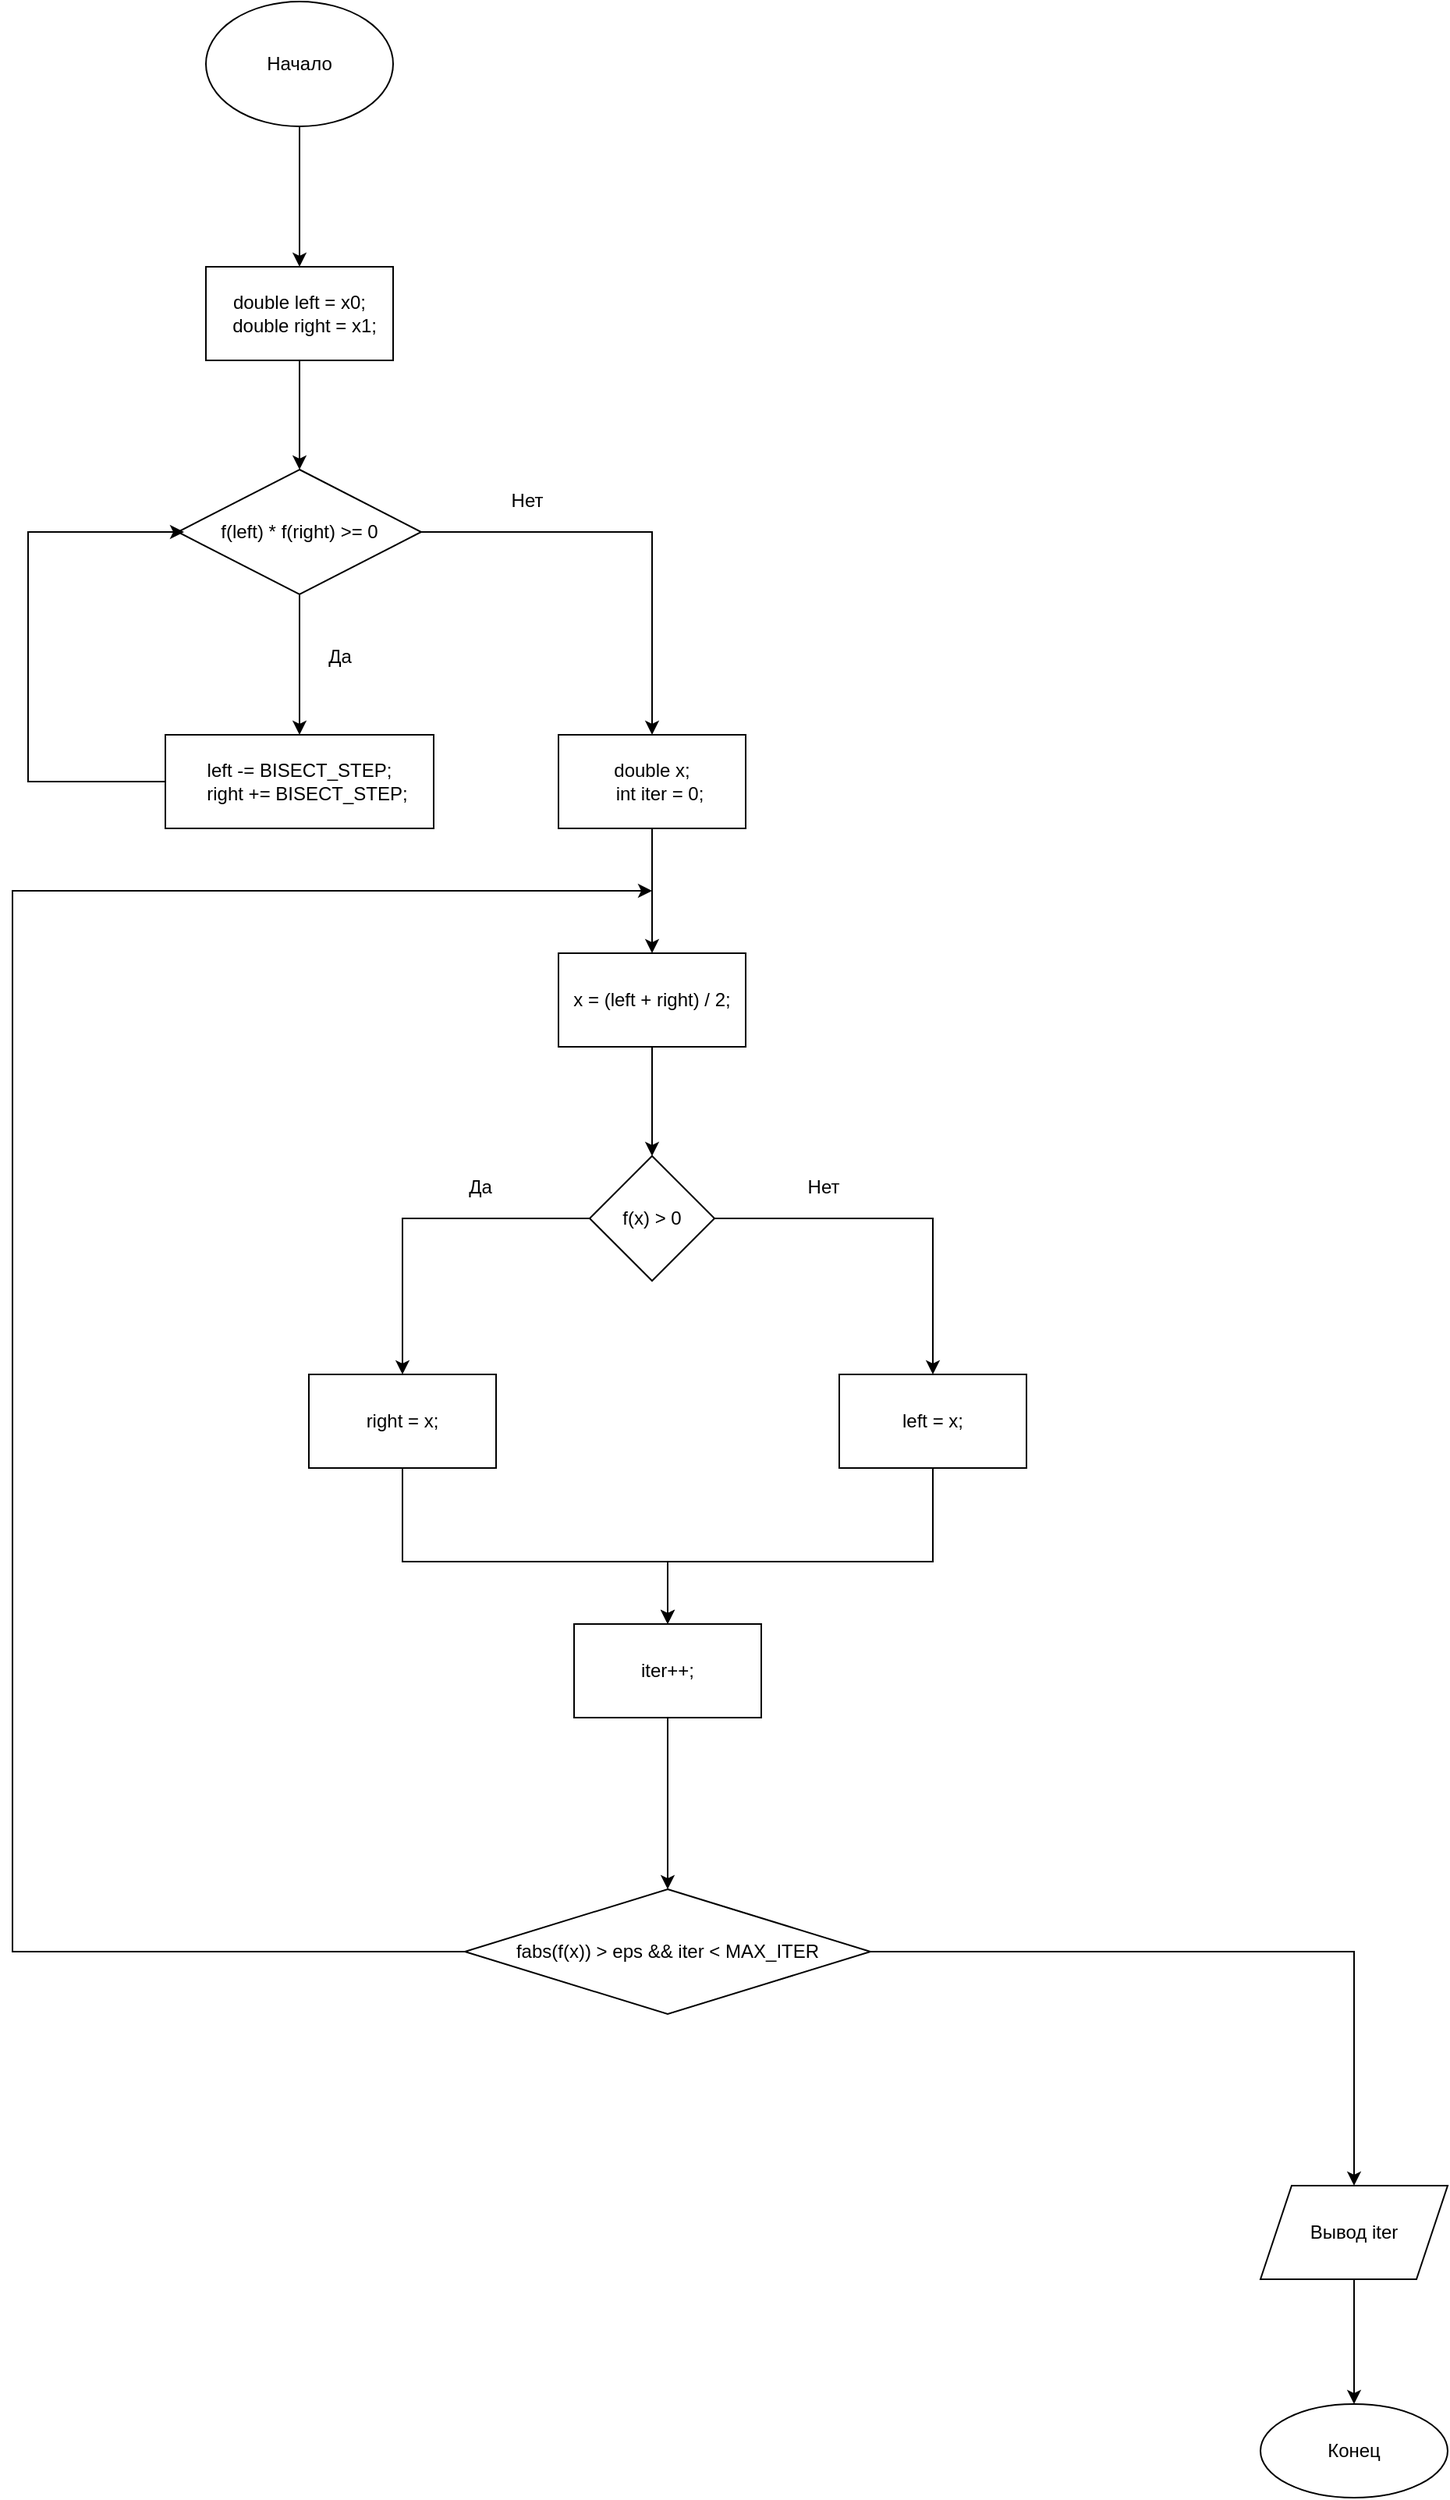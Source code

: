 <mxfile version="15.2.7" type="device"><diagram id="R06KvGwm7pS_d80JNqe-" name="Страница 1"><mxGraphModel dx="1483" dy="867" grid="1" gridSize="10" guides="1" tooltips="1" connect="1" arrows="1" fold="1" page="1" pageScale="1" pageWidth="827" pageHeight="1169" math="0" shadow="0"><root><mxCell id="0"/><mxCell id="1" parent="0"/><mxCell id="ToPD-wx8VxZhuT3Wztpw-38" style="edgeStyle=orthogonalEdgeStyle;rounded=0;orthogonalLoop=1;jettySize=auto;html=1;entryX=0.5;entryY=0;entryDx=0;entryDy=0;" edge="1" parent="1" source="ToPD-wx8VxZhuT3Wztpw-1" target="ToPD-wx8VxZhuT3Wztpw-2"><mxGeometry relative="1" as="geometry"/></mxCell><mxCell id="ToPD-wx8VxZhuT3Wztpw-1" value="Начало" style="ellipse;whiteSpace=wrap;html=1;" vertex="1" parent="1"><mxGeometry x="354" y="40" width="120" height="80" as="geometry"/></mxCell><mxCell id="ToPD-wx8VxZhuT3Wztpw-5" value="" style="edgeStyle=orthogonalEdgeStyle;rounded=0;orthogonalLoop=1;jettySize=auto;html=1;" edge="1" parent="1" source="ToPD-wx8VxZhuT3Wztpw-2" target="ToPD-wx8VxZhuT3Wztpw-4"><mxGeometry relative="1" as="geometry"/></mxCell><mxCell id="ToPD-wx8VxZhuT3Wztpw-2" value="double left = x0;&lt;br&gt;&amp;nbsp; double right = x1;" style="whiteSpace=wrap;html=1;" vertex="1" parent="1"><mxGeometry x="354" y="210" width="120" height="60" as="geometry"/></mxCell><mxCell id="ToPD-wx8VxZhuT3Wztpw-9" value="" style="edgeStyle=orthogonalEdgeStyle;rounded=0;orthogonalLoop=1;jettySize=auto;html=1;" edge="1" parent="1" source="ToPD-wx8VxZhuT3Wztpw-4" target="ToPD-wx8VxZhuT3Wztpw-8"><mxGeometry relative="1" as="geometry"/></mxCell><mxCell id="ToPD-wx8VxZhuT3Wztpw-11" style="edgeStyle=orthogonalEdgeStyle;rounded=0;orthogonalLoop=1;jettySize=auto;html=1;entryX=0.5;entryY=0;entryDx=0;entryDy=0;" edge="1" parent="1" source="ToPD-wx8VxZhuT3Wztpw-4" target="ToPD-wx8VxZhuT3Wztpw-14"><mxGeometry relative="1" as="geometry"><mxPoint x="640" y="500" as="targetPoint"/></mxGeometry></mxCell><mxCell id="ToPD-wx8VxZhuT3Wztpw-4" value="f(left) * f(right) &gt;= 0" style="rhombus;whiteSpace=wrap;html=1;" vertex="1" parent="1"><mxGeometry x="336" y="340" width="156" height="80" as="geometry"/></mxCell><mxCell id="ToPD-wx8VxZhuT3Wztpw-10" style="edgeStyle=orthogonalEdgeStyle;rounded=0;orthogonalLoop=1;jettySize=auto;html=1;" edge="1" parent="1" source="ToPD-wx8VxZhuT3Wztpw-8"><mxGeometry relative="1" as="geometry"><mxPoint x="340" y="380" as="targetPoint"/><Array as="points"><mxPoint x="240" y="540"/><mxPoint x="240" y="380"/></Array></mxGeometry></mxCell><mxCell id="ToPD-wx8VxZhuT3Wztpw-8" value="left -= BISECT_STEP;&lt;br&gt;&amp;nbsp; &amp;nbsp;right += BISECT_STEP;" style="whiteSpace=wrap;html=1;" vertex="1" parent="1"><mxGeometry x="328" y="510" width="172" height="60" as="geometry"/></mxCell><mxCell id="ToPD-wx8VxZhuT3Wztpw-12" value="Да" style="text;html=1;strokeColor=none;fillColor=none;align=center;verticalAlign=middle;whiteSpace=wrap;rounded=0;" vertex="1" parent="1"><mxGeometry x="420" y="450" width="40" height="20" as="geometry"/></mxCell><mxCell id="ToPD-wx8VxZhuT3Wztpw-13" value="Нет" style="text;html=1;strokeColor=none;fillColor=none;align=center;verticalAlign=middle;whiteSpace=wrap;rounded=0;" vertex="1" parent="1"><mxGeometry x="540" y="350" width="40" height="20" as="geometry"/></mxCell><mxCell id="ToPD-wx8VxZhuT3Wztpw-18" value="" style="edgeStyle=orthogonalEdgeStyle;rounded=0;orthogonalLoop=1;jettySize=auto;html=1;" edge="1" parent="1" source="ToPD-wx8VxZhuT3Wztpw-14" target="ToPD-wx8VxZhuT3Wztpw-17"><mxGeometry relative="1" as="geometry"/></mxCell><mxCell id="ToPD-wx8VxZhuT3Wztpw-14" value="double x;&lt;br&gt;&amp;nbsp; &amp;nbsp;int iter = 0;" style="rounded=0;whiteSpace=wrap;html=1;" vertex="1" parent="1"><mxGeometry x="580" y="510" width="120" height="60" as="geometry"/></mxCell><mxCell id="ToPD-wx8VxZhuT3Wztpw-20" value="" style="edgeStyle=orthogonalEdgeStyle;rounded=0;orthogonalLoop=1;jettySize=auto;html=1;" edge="1" parent="1" source="ToPD-wx8VxZhuT3Wztpw-17" target="ToPD-wx8VxZhuT3Wztpw-19"><mxGeometry relative="1" as="geometry"/></mxCell><mxCell id="ToPD-wx8VxZhuT3Wztpw-17" value="x = (left + right) / 2;" style="whiteSpace=wrap;html=1;rounded=0;" vertex="1" parent="1"><mxGeometry x="580" y="650" width="120" height="60" as="geometry"/></mxCell><mxCell id="ToPD-wx8VxZhuT3Wztpw-22" value="" style="edgeStyle=orthogonalEdgeStyle;rounded=0;orthogonalLoop=1;jettySize=auto;html=1;" edge="1" parent="1" source="ToPD-wx8VxZhuT3Wztpw-19" target="ToPD-wx8VxZhuT3Wztpw-21"><mxGeometry relative="1" as="geometry"/></mxCell><mxCell id="ToPD-wx8VxZhuT3Wztpw-24" value="" style="edgeStyle=orthogonalEdgeStyle;rounded=0;orthogonalLoop=1;jettySize=auto;html=1;" edge="1" parent="1" source="ToPD-wx8VxZhuT3Wztpw-19" target="ToPD-wx8VxZhuT3Wztpw-23"><mxGeometry relative="1" as="geometry"><Array as="points"><mxPoint x="820" y="820"/></Array></mxGeometry></mxCell><mxCell id="ToPD-wx8VxZhuT3Wztpw-19" value="f(x) &gt; 0" style="rhombus;whiteSpace=wrap;html=1;rounded=0;" vertex="1" parent="1"><mxGeometry x="600" y="780" width="80" height="80" as="geometry"/></mxCell><mxCell id="ToPD-wx8VxZhuT3Wztpw-28" style="edgeStyle=orthogonalEdgeStyle;rounded=0;orthogonalLoop=1;jettySize=auto;html=1;" edge="1" parent="1" source="ToPD-wx8VxZhuT3Wztpw-21"><mxGeometry relative="1" as="geometry"><mxPoint x="650" y="1080" as="targetPoint"/><Array as="points"><mxPoint x="480" y="1040"/><mxPoint x="650" y="1040"/></Array></mxGeometry></mxCell><mxCell id="ToPD-wx8VxZhuT3Wztpw-21" value="right = x;" style="whiteSpace=wrap;html=1;rounded=0;" vertex="1" parent="1"><mxGeometry x="420" y="920" width="120" height="60" as="geometry"/></mxCell><mxCell id="ToPD-wx8VxZhuT3Wztpw-30" style="edgeStyle=orthogonalEdgeStyle;rounded=0;orthogonalLoop=1;jettySize=auto;html=1;entryX=0.5;entryY=0;entryDx=0;entryDy=0;" edge="1" parent="1" source="ToPD-wx8VxZhuT3Wztpw-23" target="ToPD-wx8VxZhuT3Wztpw-29"><mxGeometry relative="1" as="geometry"><mxPoint x="650" y="1020" as="targetPoint"/><Array as="points"><mxPoint x="820" y="1040"/><mxPoint x="650" y="1040"/></Array></mxGeometry></mxCell><mxCell id="ToPD-wx8VxZhuT3Wztpw-23" value="left = x;" style="whiteSpace=wrap;html=1;rounded=0;" vertex="1" parent="1"><mxGeometry x="760" y="920" width="120" height="60" as="geometry"/></mxCell><mxCell id="ToPD-wx8VxZhuT3Wztpw-25" value="Да" style="text;html=1;strokeColor=none;fillColor=none;align=center;verticalAlign=middle;whiteSpace=wrap;rounded=0;" vertex="1" parent="1"><mxGeometry x="510" y="790" width="40" height="20" as="geometry"/></mxCell><mxCell id="ToPD-wx8VxZhuT3Wztpw-27" value="Нет" style="text;html=1;strokeColor=none;fillColor=none;align=center;verticalAlign=middle;whiteSpace=wrap;rounded=0;" vertex="1" parent="1"><mxGeometry x="730" y="790" width="40" height="20" as="geometry"/></mxCell><mxCell id="ToPD-wx8VxZhuT3Wztpw-32" value="" style="edgeStyle=orthogonalEdgeStyle;rounded=0;orthogonalLoop=1;jettySize=auto;html=1;" edge="1" parent="1" source="ToPD-wx8VxZhuT3Wztpw-29" target="ToPD-wx8VxZhuT3Wztpw-31"><mxGeometry relative="1" as="geometry"/></mxCell><mxCell id="ToPD-wx8VxZhuT3Wztpw-29" value="iter++;" style="rounded=0;whiteSpace=wrap;html=1;" vertex="1" parent="1"><mxGeometry x="590" y="1080" width="120" height="60" as="geometry"/></mxCell><mxCell id="ToPD-wx8VxZhuT3Wztpw-33" style="edgeStyle=orthogonalEdgeStyle;rounded=0;orthogonalLoop=1;jettySize=auto;html=1;" edge="1" parent="1" source="ToPD-wx8VxZhuT3Wztpw-31"><mxGeometry relative="1" as="geometry"><mxPoint x="640" y="610" as="targetPoint"/><Array as="points"><mxPoint x="230" y="1290"/><mxPoint x="230" y="610"/><mxPoint x="640" y="610"/></Array></mxGeometry></mxCell><mxCell id="ToPD-wx8VxZhuT3Wztpw-34" style="edgeStyle=orthogonalEdgeStyle;rounded=0;orthogonalLoop=1;jettySize=auto;html=1;" edge="1" parent="1" source="ToPD-wx8VxZhuT3Wztpw-31" target="ToPD-wx8VxZhuT3Wztpw-35"><mxGeometry relative="1" as="geometry"><mxPoint x="1090" y="1440" as="targetPoint"/></mxGeometry></mxCell><mxCell id="ToPD-wx8VxZhuT3Wztpw-31" value="fabs(f(x)) &gt; eps &amp;&amp; iter &lt; MAX_ITER" style="rhombus;whiteSpace=wrap;html=1;rounded=0;" vertex="1" parent="1"><mxGeometry x="520" y="1250" width="260" height="80" as="geometry"/></mxCell><mxCell id="ToPD-wx8VxZhuT3Wztpw-37" value="" style="edgeStyle=orthogonalEdgeStyle;rounded=0;orthogonalLoop=1;jettySize=auto;html=1;" edge="1" parent="1" source="ToPD-wx8VxZhuT3Wztpw-35" target="ToPD-wx8VxZhuT3Wztpw-36"><mxGeometry relative="1" as="geometry"/></mxCell><mxCell id="ToPD-wx8VxZhuT3Wztpw-35" value="Вывод iter" style="shape=parallelogram;perimeter=parallelogramPerimeter;whiteSpace=wrap;html=1;fixedSize=1;" vertex="1" parent="1"><mxGeometry x="1030" y="1440" width="120" height="60" as="geometry"/></mxCell><mxCell id="ToPD-wx8VxZhuT3Wztpw-36" value="Конец" style="ellipse;whiteSpace=wrap;html=1;" vertex="1" parent="1"><mxGeometry x="1030" y="1580" width="120" height="60" as="geometry"/></mxCell></root></mxGraphModel></diagram></mxfile>